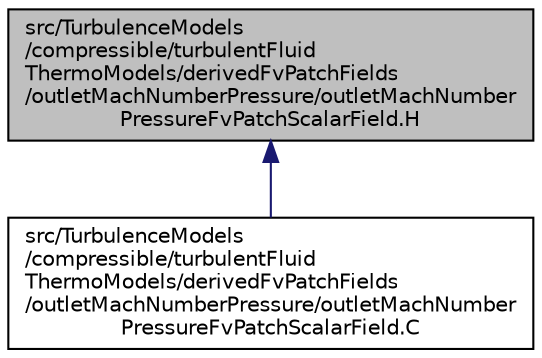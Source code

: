 digraph "src/TurbulenceModels/compressible/turbulentFluidThermoModels/derivedFvPatchFields/outletMachNumberPressure/outletMachNumberPressureFvPatchScalarField.H"
{
  bgcolor="transparent";
  edge [fontname="Helvetica",fontsize="10",labelfontname="Helvetica",labelfontsize="10"];
  node [fontname="Helvetica",fontsize="10",shape=record];
  Node1 [label="src/TurbulenceModels\l/compressible/turbulentFluid\lThermoModels/derivedFvPatchFields\l/outletMachNumberPressure/outletMachNumber\lPressureFvPatchScalarField.H",height=0.2,width=0.4,color="black", fillcolor="grey75", style="filled" fontcolor="black"];
  Node1 -> Node2 [dir="back",color="midnightblue",fontsize="10",style="solid",fontname="Helvetica"];
  Node2 [label="src/TurbulenceModels\l/compressible/turbulentFluid\lThermoModels/derivedFvPatchFields\l/outletMachNumberPressure/outletMachNumber\lPressureFvPatchScalarField.C",height=0.2,width=0.4,color="black",URL="$outletMachNumberPressureFvPatchScalarField_8C.html"];
}
